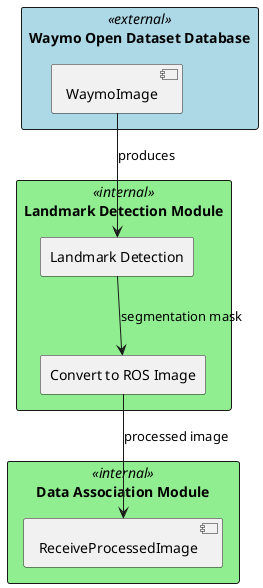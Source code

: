 @startuml
skinparam rectangle {
    BackgroundColor<<external>> LightBlue
    BackgroundColor<<internal>> LightGreen
    Padding 20
    MinWidth 300
}

rectangle "Waymo Open Dataset Database" <<external>> {
    [WaymoImage]
}

rectangle "Landmark Detection Module" <<internal>> {
    rectangle "Landmark Detection" as landmarkDetection
    rectangle "Convert to ROS Image" as convertToRosImage
}

rectangle "Data Association Module" <<internal>> {
    [ReceiveProcessedImage]
}

[WaymoImage] --> landmarkDetection : produces
landmarkDetection --> convertToRosImage : segmentation mask
convertToRosImage --> [ReceiveProcessedImage] : processed image

@enduml
